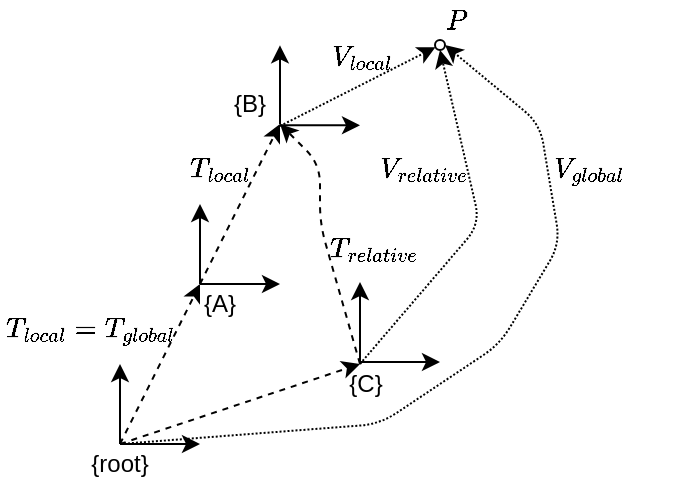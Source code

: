 <mxfile version="22.0.3" type="device">
  <diagram name="Page-1" id="YHwHz5CtO0r4rTTCko6j">
    <mxGraphModel dx="629" dy="-250" grid="1" gridSize="10" guides="1" tooltips="1" connect="1" arrows="1" fold="1" page="1" pageScale="1" pageWidth="400" pageHeight="400" math="1" shadow="0">
      <root>
        <mxCell id="0" />
        <mxCell id="1" parent="0" />
        <mxCell id="9bauoa5YYWKP2KJ3byO4-3" value="$$P$$" style="text;html=1;strokeColor=none;fillColor=none;align=center;verticalAlign=middle;whiteSpace=wrap;rounded=0;" parent="1" vertex="1">
          <mxGeometry x="157.5" y="418" width="20" height="20" as="geometry" />
        </mxCell>
        <mxCell id="7qCq1GFNX_gJc4Ww-9VF-2" value="" style="endArrow=classic;html=1;rounded=0;" parent="1" edge="1">
          <mxGeometry width="50" height="50" relative="1" as="geometry">
            <mxPoint x="120" y="599" as="sourcePoint" />
            <mxPoint x="120" y="559" as="targetPoint" />
          </mxGeometry>
        </mxCell>
        <mxCell id="7qCq1GFNX_gJc4Ww-9VF-3" value="" style="endArrow=classic;html=1;rounded=0;" parent="1" edge="1">
          <mxGeometry width="50" height="50" relative="1" as="geometry">
            <mxPoint x="120" y="599" as="sourcePoint" />
            <mxPoint x="160" y="599" as="targetPoint" />
          </mxGeometry>
        </mxCell>
        <mxCell id="7qCq1GFNX_gJc4Ww-9VF-8" value="" style="endArrow=classic;html=1;rounded=0;" parent="1" edge="1">
          <mxGeometry width="50" height="50" relative="1" as="geometry">
            <mxPoint x="80" y="480" as="sourcePoint" />
            <mxPoint x="80" y="440.67" as="targetPoint" />
          </mxGeometry>
        </mxCell>
        <mxCell id="7qCq1GFNX_gJc4Ww-9VF-9" value="" style="endArrow=classic;html=1;rounded=0;" parent="1" edge="1">
          <mxGeometry width="50" height="50" relative="1" as="geometry">
            <mxPoint x="80" y="480.67" as="sourcePoint" />
            <mxPoint x="120" y="480.67" as="targetPoint" />
          </mxGeometry>
        </mxCell>
        <mxCell id="7qCq1GFNX_gJc4Ww-9VF-10" value="" style="endArrow=classic;html=1;rounded=0;dashed=1;" parent="1" edge="1">
          <mxGeometry width="50" height="50" relative="1" as="geometry">
            <mxPoint y="640" as="sourcePoint" />
            <mxPoint x="120" y="600" as="targetPoint" />
          </mxGeometry>
        </mxCell>
        <mxCell id="7qCq1GFNX_gJc4Ww-9VF-13" value="{C}" style="text;html=1;strokeColor=none;fillColor=none;align=center;verticalAlign=middle;whiteSpace=wrap;rounded=0;" parent="1" vertex="1">
          <mxGeometry x="113" y="600" width="20" height="20" as="geometry" />
        </mxCell>
        <mxCell id="7qCq1GFNX_gJc4Ww-9VF-16" value="{B}" style="text;html=1;strokeColor=none;fillColor=none;align=center;verticalAlign=middle;whiteSpace=wrap;rounded=0;" parent="1" vertex="1">
          <mxGeometry x="55" y="460.25" width="20" height="20" as="geometry" />
        </mxCell>
        <mxCell id="7qCq1GFNX_gJc4Ww-9VF-20" value="$$T_{local} =T_{global}&lt;br&gt;$$&amp;nbsp;" style="text;html=1;strokeColor=none;fillColor=none;align=center;verticalAlign=middle;whiteSpace=wrap;rounded=0;" parent="1" vertex="1">
          <mxGeometry x="-60" y="580" width="90" height="20" as="geometry" />
        </mxCell>
        <mxCell id="9bauoa5YYWKP2KJ3byO4-2" value="" style="endArrow=classic;html=1;rounded=0;dashed=1;dashPattern=1 1;" parent="1" target="9bauoa5YYWKP2KJ3byO4-1" edge="1">
          <mxGeometry width="50" height="50" relative="1" as="geometry">
            <mxPoint x="80" y="481" as="sourcePoint" />
            <mxPoint x="160" y="452" as="targetPoint" />
          </mxGeometry>
        </mxCell>
        <mxCell id="9bauoa5YYWKP2KJ3byO4-1" value="" style="ellipse;whiteSpace=wrap;html=1;aspect=fixed;" parent="1" vertex="1">
          <mxGeometry x="157.5" y="438" width="5" height="5" as="geometry" />
        </mxCell>
        <mxCell id="tmwyOQ0l5dCoDWlKTo5u-1" value="" style="endArrow=classic;html=1;rounded=0;" edge="1" parent="1">
          <mxGeometry width="50" height="50" relative="1" as="geometry">
            <mxPoint y="640" as="sourcePoint" />
            <mxPoint y="600" as="targetPoint" />
          </mxGeometry>
        </mxCell>
        <mxCell id="tmwyOQ0l5dCoDWlKTo5u-2" value="" style="endArrow=classic;html=1;rounded=0;" edge="1" parent="1">
          <mxGeometry width="50" height="50" relative="1" as="geometry">
            <mxPoint y="640" as="sourcePoint" />
            <mxPoint x="40" y="640" as="targetPoint" />
          </mxGeometry>
        </mxCell>
        <mxCell id="tmwyOQ0l5dCoDWlKTo5u-4" value="{root}" style="text;html=1;strokeColor=none;fillColor=none;align=center;verticalAlign=middle;whiteSpace=wrap;rounded=0;" vertex="1" parent="1">
          <mxGeometry x="-20" y="640" width="40" height="20" as="geometry" />
        </mxCell>
        <mxCell id="tmwyOQ0l5dCoDWlKTo5u-5" value="" style="endArrow=classic;html=1;rounded=0;dashed=1;" edge="1" parent="1">
          <mxGeometry width="50" height="50" relative="1" as="geometry">
            <mxPoint y="640" as="sourcePoint" />
            <mxPoint x="40" y="560" as="targetPoint" />
          </mxGeometry>
        </mxCell>
        <mxCell id="tmwyOQ0l5dCoDWlKTo5u-6" value="" style="endArrow=classic;html=1;rounded=0;" edge="1" parent="1">
          <mxGeometry width="50" height="50" relative="1" as="geometry">
            <mxPoint x="40" y="560" as="sourcePoint" />
            <mxPoint x="40" y="520" as="targetPoint" />
          </mxGeometry>
        </mxCell>
        <mxCell id="tmwyOQ0l5dCoDWlKTo5u-7" value="" style="endArrow=classic;html=1;rounded=0;" edge="1" parent="1">
          <mxGeometry width="50" height="50" relative="1" as="geometry">
            <mxPoint x="40" y="560" as="sourcePoint" />
            <mxPoint x="80" y="560" as="targetPoint" />
          </mxGeometry>
        </mxCell>
        <mxCell id="tmwyOQ0l5dCoDWlKTo5u-8" value="{A}" style="text;html=1;strokeColor=none;fillColor=none;align=center;verticalAlign=middle;whiteSpace=wrap;rounded=0;" vertex="1" parent="1">
          <mxGeometry x="40" y="560" width="20" height="20" as="geometry" />
        </mxCell>
        <mxCell id="tmwyOQ0l5dCoDWlKTo5u-9" value="" style="endArrow=classic;html=1;rounded=0;dashed=1;exitX=1;exitY=0.5;exitDx=0;exitDy=0;" edge="1" parent="1">
          <mxGeometry width="50" height="50" relative="1" as="geometry">
            <mxPoint x="40" y="560" as="sourcePoint" />
            <mxPoint x="80" y="480" as="targetPoint" />
          </mxGeometry>
        </mxCell>
        <mxCell id="tmwyOQ0l5dCoDWlKTo5u-10" value="$$T_{local}$$&amp;nbsp;" style="text;html=1;strokeColor=none;fillColor=none;align=center;verticalAlign=middle;whiteSpace=wrap;rounded=0;" vertex="1" parent="1">
          <mxGeometry x="25" y="500" width="50" height="20" as="geometry" />
        </mxCell>
        <mxCell id="tmwyOQ0l5dCoDWlKTo5u-11" value="" style="endArrow=classic;html=1;rounded=1;dashed=1;entryX=0.5;entryY=1;entryDx=0;entryDy=0;dashPattern=1 1;" edge="1" parent="1" target="9bauoa5YYWKP2KJ3byO4-1">
          <mxGeometry width="50" height="50" relative="1" as="geometry">
            <mxPoint x="120" y="600" as="sourcePoint" />
            <mxPoint x="240" y="560" as="targetPoint" />
            <Array as="points">
              <mxPoint x="180" y="530" />
            </Array>
          </mxGeometry>
        </mxCell>
        <mxCell id="tmwyOQ0l5dCoDWlKTo5u-12" value="$$V_{relative}$$&amp;nbsp;" style="text;html=1;strokeColor=none;fillColor=none;align=center;verticalAlign=middle;whiteSpace=wrap;rounded=0;" vertex="1" parent="1">
          <mxGeometry x="126.5" y="500" width="50" height="20" as="geometry" />
        </mxCell>
        <mxCell id="tmwyOQ0l5dCoDWlKTo5u-13" value="" style="endArrow=classic;html=1;rounded=1;dashed=1;" edge="1" parent="1">
          <mxGeometry width="50" height="50" relative="1" as="geometry">
            <mxPoint x="120" y="600" as="sourcePoint" />
            <mxPoint x="80" y="480" as="targetPoint" />
            <Array as="points">
              <mxPoint x="100" y="530" />
              <mxPoint x="100" y="500" />
            </Array>
          </mxGeometry>
        </mxCell>
        <mxCell id="tmwyOQ0l5dCoDWlKTo5u-14" value="$$T_{relative}$$&amp;nbsp;" style="text;html=1;strokeColor=none;fillColor=none;align=center;verticalAlign=middle;whiteSpace=wrap;rounded=0;" vertex="1" parent="1">
          <mxGeometry x="102" y="540" width="50" height="20" as="geometry" />
        </mxCell>
        <mxCell id="tmwyOQ0l5dCoDWlKTo5u-15" value="$$V_{local}$$&amp;nbsp;" style="text;html=1;strokeColor=none;fillColor=none;align=center;verticalAlign=middle;whiteSpace=wrap;rounded=0;" vertex="1" parent="1">
          <mxGeometry x="96" y="444" width="50" height="20" as="geometry" />
        </mxCell>
        <mxCell id="tmwyOQ0l5dCoDWlKTo5u-16" value="" style="endArrow=classic;html=1;rounded=1;dashed=1;entryX=1;entryY=0.5;entryDx=0;entryDy=0;dashPattern=1 1;exitX=0.5;exitY=0;exitDx=0;exitDy=0;" edge="1" parent="1" source="tmwyOQ0l5dCoDWlKTo5u-4" target="9bauoa5YYWKP2KJ3byO4-1">
          <mxGeometry width="50" height="50" relative="1" as="geometry">
            <mxPoint x="130" y="610" as="sourcePoint" />
            <mxPoint x="170" y="465" as="targetPoint" />
            <Array as="points">
              <mxPoint x="130" y="630" />
              <mxPoint x="190" y="590" />
              <mxPoint x="220" y="540" />
              <mxPoint x="210" y="480" />
            </Array>
          </mxGeometry>
        </mxCell>
        <mxCell id="tmwyOQ0l5dCoDWlKTo5u-17" value="$$V_{global}$$&amp;nbsp;" style="text;html=1;strokeColor=none;fillColor=none;align=center;verticalAlign=middle;whiteSpace=wrap;rounded=0;" vertex="1" parent="1">
          <mxGeometry x="210" y="500" width="50" height="20" as="geometry" />
        </mxCell>
      </root>
    </mxGraphModel>
  </diagram>
</mxfile>
